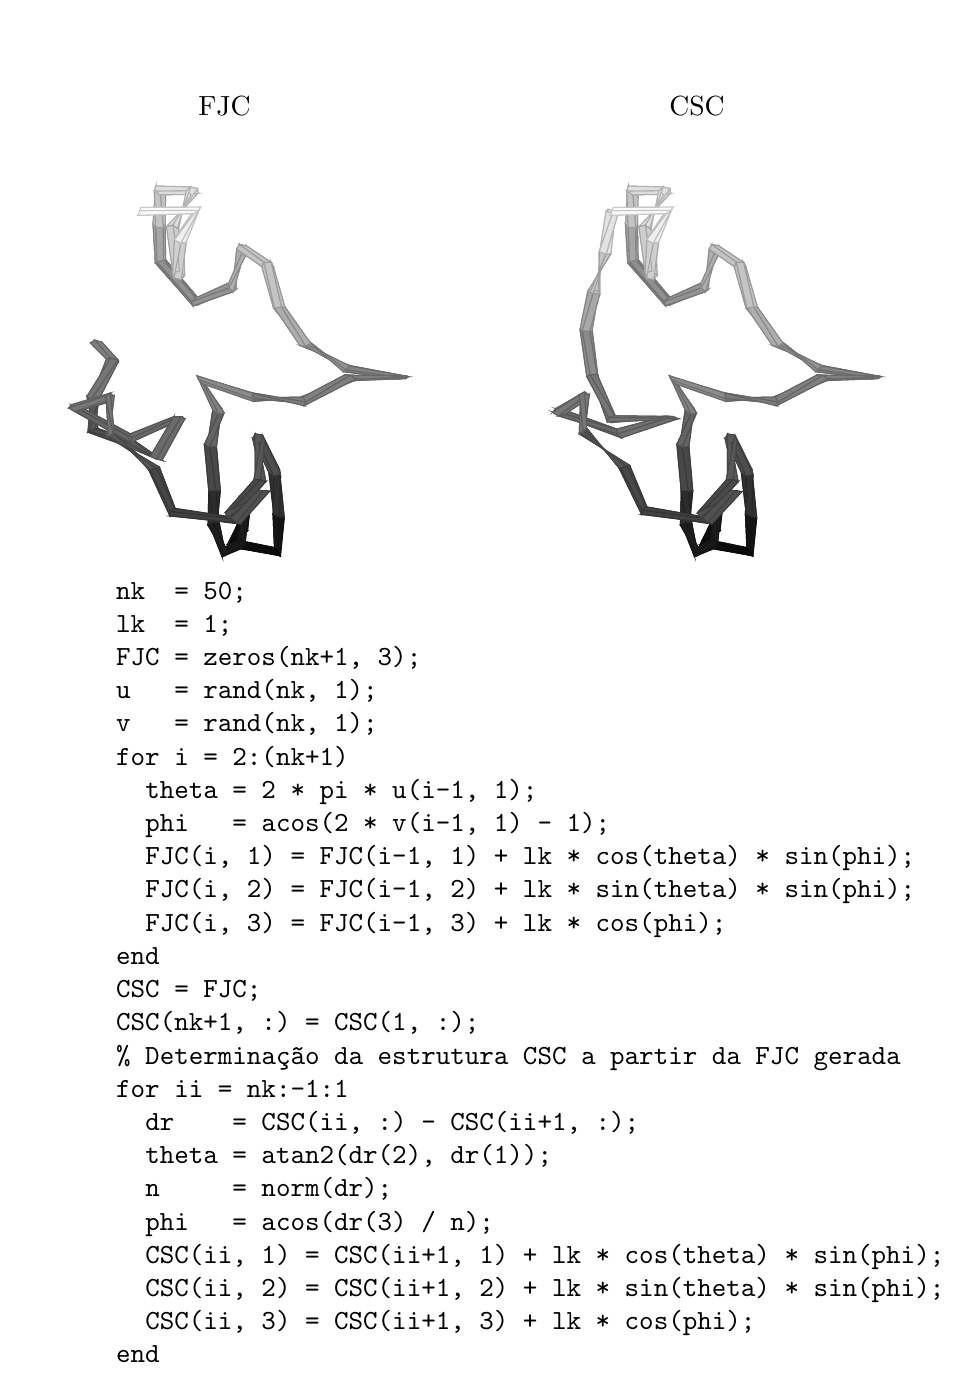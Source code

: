 %!TEX root=testfigum.tex
\begin{tikzpicture}

%\draw[help lines] (0,0)grid(14,7);
\useasboundingbox (0,-9)rectangle(11.4,8);
\node at (2.5,7) {FJC};
\node at (8.5,7) {CSC};

\node[right,align=left] at (1,-4)
{\texttt{nk~~=~50;}\\
\texttt{lk~~=~1;}\\
\texttt{FJC~=~zeros(nk+1,~3);}\\
\texttt{u~~~=~rand(nk,~1);}\\
\texttt{v~~~=~rand(nk,~1);}\\
\texttt{for~i~=~2:(nk+1)}\\
\texttt{~~theta~=~2~*~pi~*~u(i-1,~1);}\\
\texttt{~~phi~~~=~acos(2~*~v(i-1, 1)~-~1);}\\
\texttt{~~FJC(i,~1)~=~FJC(i-1,~1)~+~lk~*~cos(theta)~*~sin(phi);}\\
\texttt{~~FJC(i,~2)~=~FJC(i-1,~2)~+~lk~*~sin(theta)~*~sin(phi);}\\
\texttt{~~FJC(i,~3)~=~FJC(i-1,~3)~+~lk~*~cos(phi);}\\
\texttt{end}\\
\texttt{CSC~=~FJC;}\\
\texttt{CSC(nk+1,~:)~=~CSC(1,~:);}\\
\texttt{\% Determinação da estrutura CSC a partir da FJC gerada}\\
\texttt{for~ii~=~nk:-1:1}\\
\texttt{~~dr~~~~=~CSC(ii,~:)~-~CSC(ii+1,~:);}\\
\texttt{~~theta~=~atan2(dr(2),~dr(1));}\\
\texttt{~~n~~~~~=~norm(dr);}\\
\texttt{~~phi~~~=~acos(dr(3)~/~n);}\\
\texttt{~~CSC(ii,~1)~=~CSC(ii+1,~1)~+~lk~*~cos(theta)~*~sin(phi);}\\
\texttt{~~CSC(ii,~2)~=~CSC(ii+1,~2)~+~lk~*~sin(theta)~*~sin(phi);}\\
\texttt{~~CSC(ii,~3)~=~CSC(ii+1,~3)~+~lk~*~cos(phi);}\\
\texttt{end}};




\begin{axis}[%
width=8cm,
height=8cm,
view={-37.5}{30},
scale only axis,
xmin=-4,
xmax=4,
xmajorgrids,
ymin=-4,
ymax=2,
ymajorgrids,
zmin=-8,
zmax=2,
zmajorgrids,
hide axis,
axis x line*=bottom,
axis y line*=left,
axis z line*=left,
at={(-2cm,0cm)},
anchor=south west,
]

\addplot3[%
surf,
colormap/blackwhite,
shader=faceted,
draw=black,
z buffer=sort,
mesh/rows=6]
table[row sep=crcr,header=false] {
-0.007 0.012 -0.099\\
0.455 -0.719 0.333\\
0.363 -0.445 -0.534\\
0.356 -0.525 -1.462\\
0.764 0.014 -0.734\\
1.506 0.34 -0.432\\
1.564 1.071 -1.017\\
1.585 1.03 -1.945\\
1.59 1.031 -2.871\\
1.486 0.219 -3.298\\
1.668 -0.325 -2.534\\
1.897 -0.396 -1.724\\
1.608 -1.235 -1.412\\
1.167 -1.94 -1.782\\
1.46 -2.269 -2.61\\
1.883 -2.673 -3.325\\
2.733 -2.98 -3.679\\
1.834 -2.711 -3.425\\
1.042 -2.563 -3.826\\
0.161 -2.342 -3.636\\
-0.591 -1.988 -3.126\\
-0.286 -2.132 -4.032\\
-0.517 -2.044 -4.974\\
-0.821 -2.475 -5.775\\
-0.71 -2.444 -6.782\\
-1.302 -3.132 -6.708\\
-0.528 -2.683 -7.13\\
-0.091 -2.381 -6.472\\
0.006 -2.306 -7.416\\
-0.67 -2.721 -7.043\\
0.104 -2.858 -7.515\\
0.082 -2.848 -6.544\\
0.305 -2.649 -5.701\\
0.108 -2.502 -4.773\\
-0.384 -3.145 -5.184\\
-1.286 -3.4 -5.534\\
-1.038 -3.664 -4.776\\
-1.393 -3.376 -5.582\\
-1.941 -2.655 -5.643\\
-1.605 -1.944 -5.176\\
-1.991 -1.224 -4.623\\
-1.921 -1.265 -3.637\\
-2.01 -0.678 -4.303\\
-1.738 -1.523 -4.571\\
-1.117 -1.827 -4.069\\
-1.784 -2.03 -4.675\\
-1.468 -1.23 -4.934\\
-1.393 -0.39 -5.33\\
-1.36 -0.431 -4.443\\
-0.981 -0.338 -3.609\\
-0.56 0.448 -3.968\\
0.078 0.055 -0.03\\
0.558 -0.702 0.388\\
0.451 -0.519 -0.556\\
0.4 -0.598 -1.543\\
0.807 -0.066 -0.808\\
1.46 0.399 -0.341\\
1.513 1.155 -0.953\\
1.498 1.109 -1.948\\
1.491 1.075 -2.918\\
1.38 0.207 -3.348\\
1.592 -0.403 -2.579\\
2.011 -0.414 -1.702\\
1.697 -1.275 -1.346\\
1.186 -2.028 -1.706\\
1.41 -2.372 -2.585\\
1.894 -2.619 -3.429\\
2.794 -2.952 -3.776\\
1.886 -2.722 -3.53\\
1.05 -2.481 -3.91\\
0.078 -2.425 -3.633\\
-0.675 -2.058 -3.082\\
-0.402 -2.127 -4.012\\
-0.515 -1.927 -4.982\\
-0.879 -2.377 -5.804\\
-0.823 -2.432 -6.748\\
-1.347 -3.233 -6.666\\
-0.554 -2.765 -7.05\\
-0.093 -2.277 -6.416\\
-0.039 -2.213 -7.361\\
-0.777 -2.752 -7.006\\
0.059 -2.966 -7.506\\
0.112 -2.961 -6.558\\
0.4 -2.697 -5.652\\
0.189 -2.556 -4.707\\
-0.472 -3.114 -5.112\\
-1.319 -3.301 -5.479\\
-0.954 -3.746 -4.762\\
-1.33 -3.439 -5.659\\
-1.885 -2.643 -5.746\\
-1.505 -1.904 -5.223\\
-2.042 -1.311 -4.561\\
-2.028 -1.253 -3.589\\
-2.124 -0.651 -4.308\\
-1.772 -1.531 -4.683\\
-1.019 -1.883 -4.104\\
-1.717 -2.12 -4.71\\
-1.397 -1.272 -5.017\\
-1.298 -0.354 -5.389\\
-1.396 -0.321 -4.428\\
-1.062 -0.314 -3.527\\
-0.612 0.486 -3.869\\
0.055 0.022 0.081\\
0.564 -0.778 0.477\\
0.406 -0.626 -0.573\\
0.328 -0.596 -1.636\\
0.756 -0.05 -0.913\\
1.528 0.378 -0.247\\
1.595 1.204 -0.885\\
1.546 1.216 -1.954\\
1.522 1.144 -3.009\\
1.395 0.193 -3.464\\
1.641 -0.451 -2.674\\
2.042 -0.346 -1.612\\
1.672 -1.253 -1.233\\
1.085 -2.052 -1.652\\
1.3 -2.37 -2.626\\
2.004 -2.58 -3.438\\
2.897 -3.007 -3.771\\
1.929 -2.831 -3.537\\
1.017 -2.529 -4.012\\
0.043 -2.438 -3.521\\
-0.718 -2.006 -2.985\\
-0.426 -2.023 -3.963\\
-0.403 -1.893 -4.992\\
-0.805 -2.308 -5.864\\
-0.875 -2.357 -6.822\\
-1.422 -3.275 -6.747\\
-0.57 -2.867 -7.106\\
0.015 -2.253 -6.379\\
0.026 -2.119 -7.389\\
-0.848 -2.756 -7.1\\
0.071 -3.02 -7.61\\
0.214 -2.964 -6.617\\
0.467 -2.61 -5.609\\
0.219 -2.483 -4.62\\
-0.534 -3.029 -5.165\\
-1.391 -3.242 -5.551\\
-0.99 -3.82 -4.679\\
-1.372 -3.549 -5.66\\
-1.962 -2.663 -5.832\\
-1.534 -1.828 -5.308\\
-1.97 -1.339 -4.473\\
-2.014 -1.22 -3.477\\
-2.134 -0.534 -4.293\\
-1.723 -1.442 -4.742\\
-0.987 -1.958 -4.02\\
-1.767 -2.219 -4.671\\
-1.46 -1.285 -5.116\\
-1.334 -0.289 -5.48\\
-1.51 -0.323 -4.397\\
-1.054 -0.396 -3.443\\
-0.555 0.437 -3.778\\
-0.044 -0.042 0.08\\
0.465 -0.842 0.477\\
0.29 -0.619 -0.562\\
0.24 -0.522 -1.612\\
0.681 0.041 -0.903\\
1.616 0.307 -0.281\\
1.697 1.151 -0.908\\
1.662 1.203 -1.956\\
1.639 1.142 -3.018\\
1.511 0.196 -3.486\\
1.748 -0.404 -2.689\\
1.947 -0.286 -1.578\\
1.567 -1.199 -1.229\\
1.003 -1.98 -1.695\\
1.282 -2.265 -2.677\\
2.062 -2.609 -3.34\\
2.901 -3.069 -3.671\\
1.904 -2.887 -3.437\\
0.99 -2.642 -3.991\\
0.105 -2.363 -3.455\\
-0.661 -1.905 -2.97\\
-0.325 -1.963 -3.953\\
-0.336 -1.989 -4.99\\
-0.701 -2.363 -5.871\\
-0.795 -2.323 -6.902\\
-1.423 -3.201 -6.838\\
-0.554 -2.848 -7.221\\
0.085 -2.342 -6.412\\
0.111 -2.154 -7.462\\
-0.784 -2.729 -7.195\\
0.124 -2.945 -7.684\\
0.246 -2.853 -6.64\\
0.413 -2.508 -5.632\\
0.156 -2.384 -4.632\\
-0.485 -3.008 -5.269\\
-1.403 -3.304 -5.65\\
-1.096 -3.786 -4.642\\
-1.461 -3.554 -5.583\\
-2.066 -2.686 -5.782\\
-1.651 -1.821 -5.313\\
-1.875 -1.271 -4.48\\
-1.898 -1.211 -3.456\\
-2.026 -0.49 -4.28\\
-1.66 -1.378 -4.666\\
-1.066 -1.949 -3.932\\
-1.864 -2.191 -4.612\\
-1.57 -1.25 -5.093\\
-1.451 -0.286 -5.478\\
-1.543 -0.436 -4.394\\
-0.968 -0.471 -3.474\\
-0.469 0.369 -3.821\\
-0.082 -0.048 -0.032\\
0.398 -0.806 0.388\\
0.263 -0.507 -0.538\\
0.257 -0.478 -1.505\\
0.686 0.08 -0.792\\
1.602 0.284 -0.395\\
1.678 1.069 -0.989\\
1.687 1.089 -1.95\\
1.681 1.072 -2.933\\
1.567 0.212 -3.384\\
1.765 -0.326 -2.602\\
1.857 -0.317 -1.647\\
1.528 -1.187 -1.34\\
1.053 -1.911 -1.775\\
1.382 -2.203 -2.667\\
1.987 -2.667 -3.27\\
2.799 -3.052 -3.614\\
1.845 -2.813 -3.368\\
1.005 -2.663 -3.877\\
0.178 -2.304 -3.526\\
-0.583 -1.893 -3.057\\
-0.239 -2.031 -3.995\\
-0.406 -2.083 -4.979\\
-0.712 -2.467 -5.816\\
-0.694 -2.376 -6.876\\
-1.349 -3.113 -6.814\\
-0.528 -2.735 -7.236\\
0.02 -2.421 -6.47\\
0.099 -2.27 -7.478\\
-0.674 -2.707 -7.16\\
0.145 -2.845 -7.625\\
0.164 -2.782 -6.596\\
0.312 -2.532 -5.688\\
0.088 -2.396 -4.727\\
-0.392 -3.08 -5.281\\
-1.338 -3.402 -5.639\\
-1.126 -3.689 -4.702\\
-1.474 -3.447 -5.535\\
-2.053 -2.681 -5.666\\
-1.695 -1.893 -5.232\\
-1.888 -1.199 -4.572\\
-1.841 -1.239 -3.555\\
-1.949 -0.579 -4.286\\
-1.669 -1.428 -4.56\\
-1.145 -1.868 -3.963\\
-1.875 -2.074 -4.614\\
-1.575 -1.216 -4.981\\
-1.488 -0.348 -5.385\\
-1.451 -0.503 -4.422\\
-0.924 -0.435 -3.576\\
-0.472 0.377 -3.938\\
-0.007 0.012 -0.099\\
0.455 -0.719 0.333\\
0.363 -0.445 -0.534\\
0.356 -0.525 -1.462\\
0.764 0.014 -0.734\\
1.506 0.34 -0.432\\
1.564 1.071 -1.017\\
1.585 1.03 -1.945\\
1.59 1.031 -2.871\\
1.486 0.219 -3.298\\
1.668 -0.325 -2.534\\
1.897 -0.396 -1.724\\
1.608 -1.235 -1.412\\
1.167 -1.94 -1.782\\
1.46 -2.269 -2.61\\
1.883 -2.673 -3.325\\
2.733 -2.98 -3.679\\
1.834 -2.711 -3.425\\
1.042 -2.563 -3.826\\
0.161 -2.342 -3.636\\
-0.591 -1.988 -3.126\\
-0.286 -2.132 -4.032\\
-0.517 -2.044 -4.974\\
-0.821 -2.475 -5.775\\
-0.71 -2.444 -6.782\\
-1.302 -3.132 -6.708\\
-0.528 -2.683 -7.13\\
-0.091 -2.381 -6.472\\
0.006 -2.306 -7.416\\
-0.67 -2.721 -7.043\\
0.104 -2.858 -7.515\\
0.082 -2.848 -6.544\\
0.305 -2.649 -5.701\\
0.108 -2.502 -4.773\\
-0.384 -3.145 -5.184\\
-1.286 -3.4 -5.534\\
-1.038 -3.664 -4.776\\
-1.393 -3.376 -5.582\\
-1.941 -2.655 -5.643\\
-1.605 -1.944 -5.176\\
-1.991 -1.224 -4.623\\
-1.921 -1.265 -3.637\\
-2.01 -0.678 -4.303\\
-1.738 -1.523 -4.571\\
-1.117 -1.827 -4.069\\
-1.784 -2.03 -4.675\\
-1.468 -1.23 -4.934\\
-1.393 -0.39 -5.33\\
-1.36 -0.431 -4.443\\
-0.981 -0.338 -3.609\\
-0.56 0.448 -3.968\\
};
\end{axis}

\begin{axis}[%
width=8cm,
height=8cm,
view={-37.5}{30},
scale only axis,
xmin=-4,
xmax=4,
xmajorgrids,
ymin=-4,
ymax=2,
ymajorgrids,
zmin=-8,
zmax=2,
zmajorgrids,
hide axis,
axis x line*=bottom,
axis y line*=left,
axis z line*=left,
at={(4cm,0cm)},
anchor=south west,
]

\addplot3[%
surf,
colormap/blackwhite,
shader=faceted,
draw=black,
z buffer=sort,
mesh/rows=6]
table[row sep=crcr,header=false] {
-0.007 0.012 -0.099\\
0.455 -0.719 0.333\\
0.363 -0.445 -0.534\\
0.356 -0.525 -1.462\\
0.764 0.014 -0.734\\
1.506 0.34 -0.432\\
1.564 1.071 -1.017\\
1.585 1.03 -1.945\\
1.59 1.031 -2.871\\
1.486 0.219 -3.298\\
1.668 -0.325 -2.534\\
1.897 -0.396 -1.724\\
1.608 -1.235 -1.412\\
1.167 -1.94 -1.782\\
1.46 -2.269 -2.61\\
1.883 -2.673 -3.325\\
2.733 -2.98 -3.679\\
1.834 -2.711 -3.425\\
1.042 -2.563 -3.826\\
0.161 -2.342 -3.636\\
-0.591 -1.988 -3.126\\
-0.286 -2.132 -4.032\\
-0.517 -2.044 -4.974\\
-0.821 -2.475 -5.775\\
-0.71 -2.444 -6.782\\
-1.302 -3.132 -6.708\\
-0.528 -2.683 -7.13\\
-0.091 -2.381 -6.472\\
0.007 -2.306 -7.416\\
-0.669 -2.721 -7.043\\
0.104 -2.858 -7.516\\
0.081 -2.849 -6.546\\
0.305 -2.649 -5.702\\
0.106 -2.504 -4.775\\
-0.388 -3.146 -5.185\\
-1.293 -3.398 -5.534\\
-1.04 -3.662 -4.782\\
-1.398 -3.366 -5.583\\
-1.929 -2.63 -5.624\\
-1.621 -1.918 -5.14\\
-1.958 -1.221 -4.559\\
-1.911 -1.312 -3.563\\
-1.927 -0.848 -4.324\\
-1.515 -1.58 -4.377\\
-0.892 -2.057 -3.911\\
-1.37 -1.438 -4.249\\
-1.055 -0.703 -3.673\\
-0.825 -0.318 -2.833\\
-0.563 -0.282 -1.893\\
-0.274 -0.006 -0.964\\
-0.088 0.043 0.022\\
0.078 0.055 -0.03\\
0.558 -0.702 0.388\\
0.451 -0.519 -0.556\\
0.4 -0.598 -1.543\\
0.807 -0.066 -0.808\\
1.46 0.399 -0.341\\
1.513 1.155 -0.953\\
1.498 1.109 -1.948\\
1.491 1.075 -2.918\\
1.38 0.207 -3.348\\
1.592 -0.403 -2.579\\
2.011 -0.414 -1.702\\
1.697 -1.275 -1.346\\
1.186 -2.028 -1.706\\
1.41 -2.372 -2.585\\
1.894 -2.619 -3.429\\
2.794 -2.952 -3.776\\
1.886 -2.722 -3.53\\
1.05 -2.481 -3.91\\
0.078 -2.425 -3.633\\
-0.675 -2.058 -3.082\\
-0.402 -2.127 -4.012\\
-0.515 -1.927 -4.982\\
-0.879 -2.377 -5.804\\
-0.823 -2.432 -6.748\\
-1.347 -3.233 -6.666\\
-0.554 -2.765 -7.05\\
-0.093 -2.277 -6.417\\
-0.039 -2.213 -7.361\\
-0.777 -2.752 -7.007\\
0.059 -2.966 -7.507\\
0.112 -2.961 -6.559\\
0.4 -2.697 -5.653\\
0.187 -2.558 -4.709\\
-0.475 -3.115 -5.113\\
-1.326 -3.296 -5.484\\
-0.96 -3.747 -4.773\\
-1.337 -3.429 -5.661\\
-1.872 -2.615 -5.726\\
-1.522 -1.874 -5.187\\
-2.045 -1.28 -4.507\\
-2.02 -1.284 -3.53\\
-2.036 -0.813 -4.349\\
-1.581 -1.669 -4.417\\
-0.945 -2.153 -3.868\\
-1.457 -1.425 -4.327\\
-0.993 -0.659 -3.763\\
-0.727 -0.275 -2.881\\
-0.496 -0.191 -1.924\\
-0.363 -0.076 -0.931\\
-0.064 -0.072 0.027\\
0.055 0.022 0.081\\
0.564 -0.778 0.477\\
0.406 -0.626 -0.573\\
0.328 -0.596 -1.636\\
0.756 -0.05 -0.913\\
1.528 0.378 -0.247\\
1.595 1.204 -0.885\\
1.546 1.216 -1.954\\
1.522 1.144 -3.009\\
1.395 0.193 -3.464\\
1.641 -0.451 -2.674\\
2.042 -0.346 -1.612\\
1.672 -1.253 -1.233\\
1.085 -2.052 -1.652\\
1.3 -2.37 -2.626\\
2.004 -2.58 -3.438\\
2.897 -3.007 -3.771\\
1.929 -2.831 -3.537\\
1.017 -2.529 -4.012\\
0.043 -2.438 -3.521\\
-0.718 -2.006 -2.985\\
-0.426 -2.023 -3.963\\
-0.403 -1.893 -4.992\\
-0.805 -2.308 -5.864\\
-0.875 -2.357 -6.822\\
-1.422 -3.275 -6.747\\
-0.57 -2.867 -7.106\\
0.015 -2.253 -6.379\\
0.027 -2.119 -7.389\\
-0.848 -2.757 -7.1\\
0.071 -3.02 -7.611\\
0.214 -2.964 -6.618\\
0.467 -2.61 -5.61\\
0.217 -2.485 -4.621\\
-0.537 -3.03 -5.166\\
-1.391 -3.237 -5.562\\
-0.995 -3.821 -4.689\\
-1.382 -3.538 -5.662\\
-1.949 -2.632 -5.814\\
-1.552 -1.796 -5.27\\
-2.004 -1.325 -4.406\\
-2.017 -1.252 -3.417\\
-2.042 -0.696 -4.335\\
-1.535 -1.704 -4.52\\
-0.869 -2.243 -3.876\\
-1.558 -1.417 -4.267\\
-1.063 -0.589 -3.825\\
-0.75 -0.166 -2.92\\
-0.563 -0.094 -1.923\\
-0.324 -0.187 -0.933\\
0.048 -0.087 -0.005\\
-0.044 -0.042 0.08\\
0.465 -0.842 0.477\\
0.29 -0.619 -0.562\\
0.24 -0.522 -1.612\\
0.681 0.041 -0.903\\
1.616 0.307 -0.281\\
1.697 1.151 -0.908\\
1.662 1.203 -1.956\\
1.639 1.142 -3.018\\
1.511 0.196 -3.486\\
1.748 -0.404 -2.689\\
1.947 -0.286 -1.578\\
1.567 -1.199 -1.229\\
1.003 -1.98 -1.695\\
1.282 -2.265 -2.677\\
2.062 -2.609 -3.34\\
2.901 -3.069 -3.671\\
1.904 -2.887 -3.437\\
0.99 -2.642 -3.991\\
0.105 -2.363 -3.455\\
-0.661 -1.905 -2.97\\
-0.325 -1.963 -3.953\\
-0.336 -1.989 -4.99\\
-0.701 -2.363 -5.871\\
-0.795 -2.323 -6.902\\
-1.423 -3.201 -6.838\\
-0.554 -2.848 -7.221\\
0.085 -2.342 -6.412\\
0.112 -2.154 -7.462\\
-0.784 -2.729 -7.195\\
0.124 -2.945 -7.685\\
0.246 -2.854 -6.641\\
0.413 -2.509 -5.633\\
0.154 -2.386 -4.633\\
-0.487 -3.008 -5.27\\
-1.399 -3.302 -5.66\\
-1.097 -3.782 -4.646\\
-1.47 -3.542 -5.584\\
-2.053 -2.657 -5.766\\
-1.669 -1.791 -5.274\\
-1.892 -1.293 -4.396\\
-1.906 -1.261 -3.379\\
-1.935 -0.659 -4.302\\
-1.442 -1.637 -4.543\\
-0.77 -2.203 -3.924\\
-1.533 -1.426 -4.153\\
-1.169 -0.59 -3.774\\
-0.862 -0.142 -2.896\\
-0.671 -0.126 -1.89\\
-0.212 -0.186 -0.968\\
0.094 0.018 -0.03\\
-0.082 -0.048 -0.032\\
0.398 -0.806 0.388\\
0.263 -0.507 -0.538\\
0.257 -0.478 -1.505\\
0.686 0.08 -0.792\\
1.602 0.284 -0.395\\
1.678 1.069 -0.989\\
1.687 1.089 -1.95\\
1.681 1.072 -2.933\\
1.567 0.212 -3.384\\
1.765 -0.326 -2.602\\
1.857 -0.317 -1.647\\
1.528 -1.187 -1.34\\
1.053 -1.911 -1.775\\
1.382 -2.203 -2.667\\
1.987 -2.667 -3.27\\
2.799 -3.052 -3.614\\
1.845 -2.813 -3.368\\
1.005 -2.663 -3.877\\
0.178 -2.304 -3.526\\
-0.583 -1.893 -3.057\\
-0.239 -2.031 -3.995\\
-0.406 -2.083 -4.979\\
-0.712 -2.467 -5.816\\
-0.694 -2.376 -6.876\\
-1.349 -3.113 -6.814\\
-0.528 -2.735 -7.236\\
0.02 -2.421 -6.47\\
0.099 -2.27 -7.478\\
-0.674 -2.707 -7.16\\
0.145 -2.845 -7.626\\
0.164 -2.782 -6.597\\
0.313 -2.532 -5.69\\
0.086 -2.398 -4.728\\
-0.395 -3.08 -5.282\\
-1.338 -3.401 -5.643\\
-1.125 -3.683 -4.703\\
-1.48 -3.435 -5.536\\
-2.041 -2.655 -5.649\\
-1.712 -1.866 -5.194\\
-1.863 -1.229 -4.49\\
-1.84 -1.298 -3.469\\
-1.865 -0.753 -4.294\\
-1.429 -1.56 -4.455\\
-0.784 -2.088 -3.946\\
-1.417 -1.439 -4.142\\
-1.164 -0.66 -3.68\\
-0.909 -0.236 -2.842\\
-0.671 -0.242 -1.871\\
-0.181 -0.074 -0.988\\
0.009 0.099 -0.013\\
-0.007 0.012 -0.099\\
0.455 -0.719 0.333\\
0.363 -0.445 -0.534\\
0.356 -0.525 -1.462\\
0.764 0.014 -0.734\\
1.506 0.34 -0.432\\
1.564 1.071 -1.017\\
1.585 1.03 -1.945\\
1.59 1.031 -2.871\\
1.486 0.219 -3.298\\
1.668 -0.325 -2.534\\
1.897 -0.396 -1.724\\
1.608 -1.235 -1.412\\
1.167 -1.94 -1.782\\
1.46 -2.269 -2.61\\
1.883 -2.673 -3.325\\
2.733 -2.98 -3.679\\
1.834 -2.711 -3.425\\
1.042 -2.563 -3.826\\
0.161 -2.342 -3.636\\
-0.591 -1.988 -3.126\\
-0.286 -2.132 -4.032\\
-0.517 -2.044 -4.974\\
-0.821 -2.475 -5.775\\
-0.71 -2.444 -6.782\\
-1.302 -3.132 -6.708\\
-0.528 -2.683 -7.13\\
-0.091 -2.381 -6.472\\
0.007 -2.306 -7.416\\
-0.669 -2.721 -7.043\\
0.104 -2.858 -7.516\\
0.081 -2.849 -6.546\\
0.305 -2.649 -5.702\\
0.106 -2.504 -4.775\\
-0.388 -3.146 -5.185\\
-1.293 -3.398 -5.534\\
-1.04 -3.662 -4.782\\
-1.398 -3.366 -5.583\\
-1.929 -2.63 -5.624\\
-1.621 -1.918 -5.14\\
-1.958 -1.221 -4.559\\
-1.911 -1.312 -3.563\\
-1.927 -0.848 -4.324\\
-1.515 -1.58 -4.377\\
-0.892 -2.057 -3.911\\
-1.37 -1.438 -4.249\\
-1.055 -0.703 -3.673\\
-0.825 -0.318 -2.833\\
-0.563 -0.282 -1.893\\
-0.274 -0.006 -0.964\\
-0.088 0.043 0.022\\
};
\end{axis}
\end{tikzpicture}%